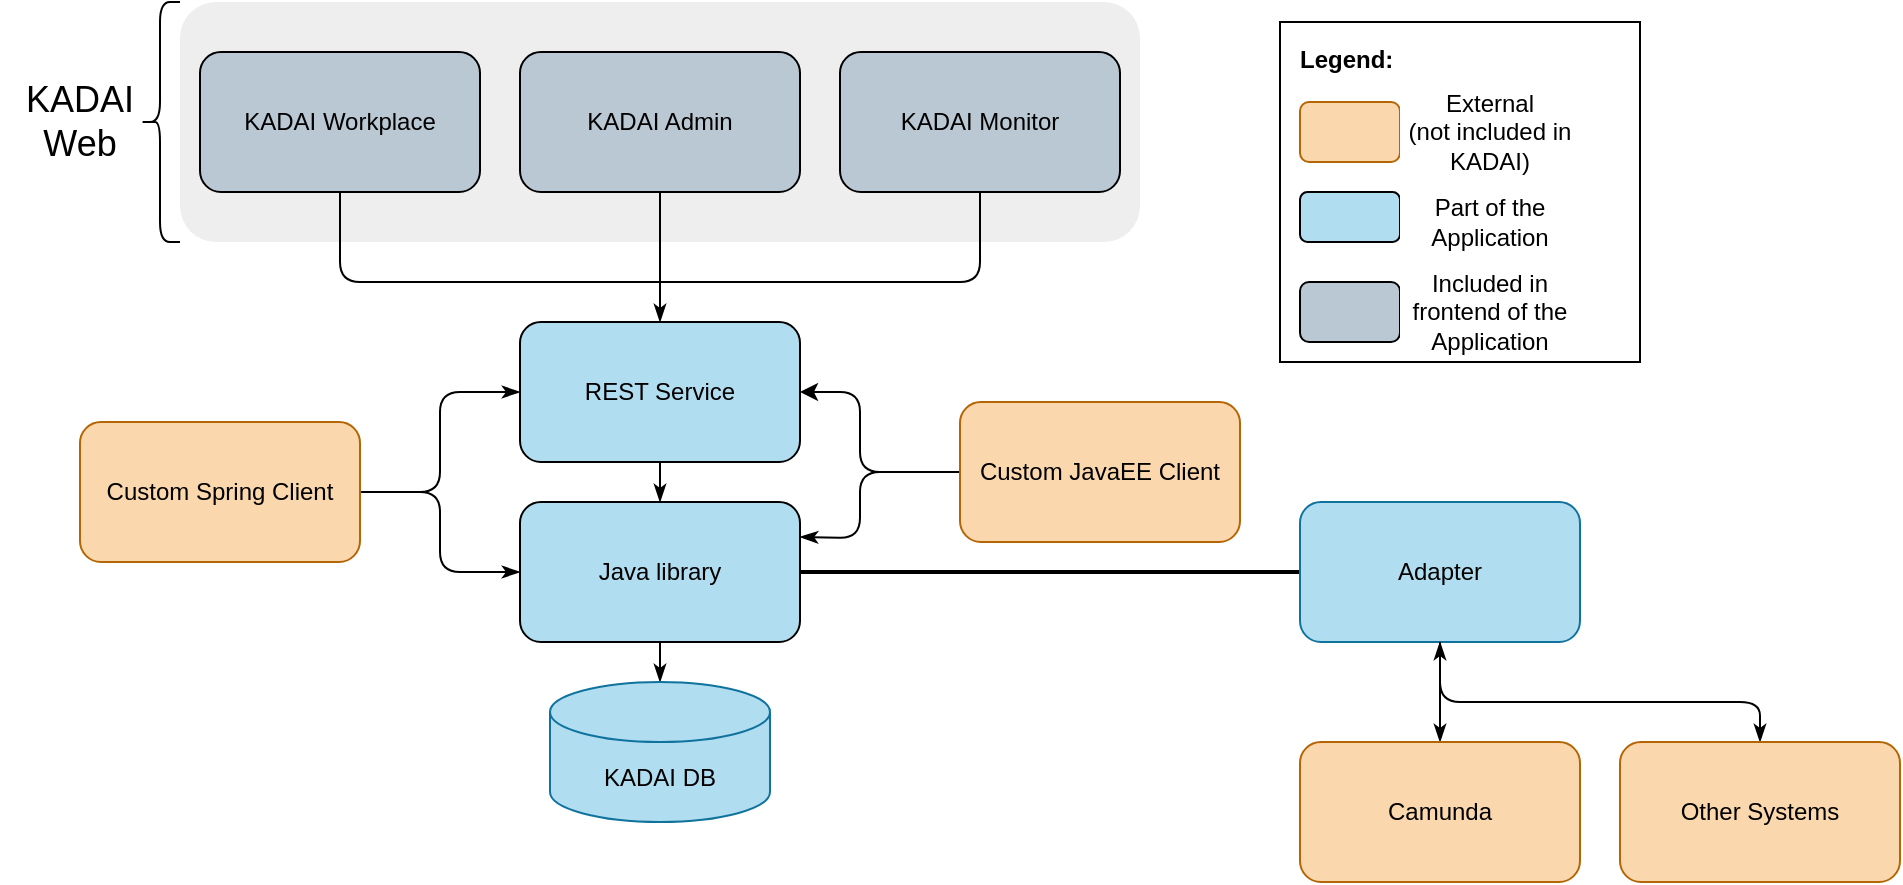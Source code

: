<mxfile>
    <diagram id="ABNCZyfbNFh-MfdMv4a-" name="Page-1">
        <mxGraphModel dx="1561" dy="566" grid="1" gridSize="10" guides="1" tooltips="1" connect="1" arrows="1" fold="1" page="1" pageScale="1" pageWidth="827" pageHeight="1169" math="0" shadow="0">
            <root>
                <mxCell id="0"/>
                <mxCell id="1" parent="0"/>
                <mxCell id="18" value="" style="rounded=1;whiteSpace=wrap;html=1;fillColor=#eeeeee;strokeColor=none;" parent="1" vertex="1">
                    <mxGeometry x="-10" width="480" height="120" as="geometry"/>
                </mxCell>
                <mxCell id="14" style="edgeStyle=none;html=1;exitX=0.5;exitY=0;exitDx=0;exitDy=0;entryX=0.5;entryY=1;entryDx=0;entryDy=0;endArrow=none;endFill=0;strokeColor=default;strokeWidth=1;startArrow=classicThin;startFill=1;" parent="1" source="5" target="7" edge="1">
                    <mxGeometry relative="1" as="geometry"/>
                </mxCell>
                <mxCell id="26" style="edgeStyle=none;html=1;exitX=1;exitY=0.5;exitDx=0;exitDy=0;fontSize=18;endArrow=none;endFill=0;strokeColor=default;strokeWidth=2;" parent="1" source="5" target="22" edge="1">
                    <mxGeometry relative="1" as="geometry"/>
                </mxCell>
                <mxCell id="38" style="edgeStyle=none;html=1;exitX=0;exitY=0.5;exitDx=0;exitDy=0;entryX=1;entryY=0.5;entryDx=0;entryDy=0;startArrow=classicThin;startFill=1;endArrow=none;endFill=0;" parent="1" source="5" target="9" edge="1">
                    <mxGeometry relative="1" as="geometry">
                        <Array as="points">
                            <mxPoint x="120" y="285"/>
                            <mxPoint x="120" y="245"/>
                        </Array>
                    </mxGeometry>
                </mxCell>
                <mxCell id="5" value="Java library" style="rounded=1;whiteSpace=wrap;html=1;fillColor=#b1ddf0;strokeColor=default;" parent="1" vertex="1">
                    <mxGeometry x="160" y="250" width="140" height="70" as="geometry"/>
                </mxCell>
                <mxCell id="13" style="edgeStyle=none;html=1;exitX=0.5;exitY=0;exitDx=0;exitDy=0;exitPerimeter=0;strokeColor=default;strokeWidth=1;endArrow=none;endFill=0;startArrow=classicThin;startFill=1;" parent="1" source="6" target="5" edge="1">
                    <mxGeometry relative="1" as="geometry"/>
                </mxCell>
                <mxCell id="6" value="KADAI DB" style="shape=cylinder3;whiteSpace=wrap;html=1;boundedLbl=1;backgroundOutline=1;size=15;fillColor=#b1ddf0;strokeColor=#10739e;" parent="1" vertex="1">
                    <mxGeometry x="175" y="340" width="110" height="70" as="geometry"/>
                </mxCell>
                <mxCell id="15" style="edgeStyle=none;html=1;exitX=0.5;exitY=0;exitDx=0;exitDy=0;entryX=0.5;entryY=1;entryDx=0;entryDy=0;endArrow=none;endFill=0;strokeColor=default;strokeWidth=1;startArrow=classicThin;startFill=1;" parent="1" source="7" target="11" edge="1">
                    <mxGeometry relative="1" as="geometry"/>
                </mxCell>
                <mxCell id="16" style="edgeStyle=none;html=1;entryX=0.5;entryY=1;entryDx=0;entryDy=0;endArrow=none;endFill=0;strokeColor=default;strokeWidth=1;" parent="1" target="12" edge="1">
                    <mxGeometry relative="1" as="geometry">
                        <mxPoint x="230" y="140" as="sourcePoint"/>
                        <Array as="points">
                            <mxPoint x="390" y="140"/>
                        </Array>
                    </mxGeometry>
                </mxCell>
                <mxCell id="17" style="edgeStyle=none;html=1;endArrow=none;endFill=0;strokeColor=default;strokeWidth=1;entryX=0.5;entryY=1;entryDx=0;entryDy=0;" parent="1" target="10" edge="1">
                    <mxGeometry relative="1" as="geometry">
                        <mxPoint x="230" y="140" as="targetPoint"/>
                        <mxPoint x="230" y="140" as="sourcePoint"/>
                        <Array as="points">
                            <mxPoint x="230" y="140"/>
                            <mxPoint x="70" y="140"/>
                        </Array>
                    </mxGeometry>
                </mxCell>
                <mxCell id="36" style="edgeStyle=none;html=1;exitX=0;exitY=0.5;exitDx=0;exitDy=0;entryX=1;entryY=0.5;entryDx=0;entryDy=0;startArrow=classicThin;startFill=1;endArrow=none;endFill=0;" parent="1" source="7" target="9" edge="1">
                    <mxGeometry relative="1" as="geometry">
                        <Array as="points">
                            <mxPoint x="120" y="195"/>
                            <mxPoint x="120" y="245"/>
                        </Array>
                    </mxGeometry>
                </mxCell>
                <mxCell id="7" value="REST Service" style="rounded=1;whiteSpace=wrap;html=1;fillColor=#b1ddf0;strokeColor=default;" parent="1" vertex="1">
                    <mxGeometry x="160" y="160" width="140" height="70" as="geometry"/>
                </mxCell>
                <mxCell id="39" style="edgeStyle=none;html=1;exitX=0;exitY=0.5;exitDx=0;exitDy=0;entryX=1;entryY=0.25;entryDx=0;entryDy=0;startArrow=none;startFill=0;endArrow=classicThin;endFill=1;" parent="1" source="8" target="5" edge="1">
                    <mxGeometry relative="1" as="geometry">
                        <Array as="points">
                            <mxPoint x="330" y="235"/>
                            <mxPoint x="330" y="268"/>
                        </Array>
                    </mxGeometry>
                </mxCell>
                <mxCell id="43" style="edgeStyle=none;html=1;exitX=0;exitY=0.5;exitDx=0;exitDy=0;entryX=1;entryY=0.5;entryDx=0;entryDy=0;" edge="1" parent="1" source="8" target="7">
                    <mxGeometry relative="1" as="geometry">
                        <Array as="points">
                            <mxPoint x="330" y="235"/>
                            <mxPoint x="330" y="195"/>
                        </Array>
                    </mxGeometry>
                </mxCell>
                <mxCell id="8" value="Custom JavaEE Client" style="rounded=1;whiteSpace=wrap;html=1;fillColor=#fad7ac;strokeColor=#b46504;" parent="1" vertex="1">
                    <mxGeometry x="380" y="200" width="140" height="70" as="geometry"/>
                </mxCell>
                <mxCell id="9" value="Custom Spring Client" style="rounded=1;whiteSpace=wrap;html=1;fillColor=#fad7ac;strokeColor=#b46504;" parent="1" vertex="1">
                    <mxGeometry x="-60" y="210" width="140" height="70" as="geometry"/>
                </mxCell>
                <mxCell id="10" value="KADAI Workplace" style="rounded=1;whiteSpace=wrap;html=1;fillColor=#bac8d3;strokeColor=default;" parent="1" vertex="1">
                    <mxGeometry y="25" width="140" height="70" as="geometry"/>
                </mxCell>
                <mxCell id="11" value="KADAI Admin" style="rounded=1;whiteSpace=wrap;html=1;fillColor=#bac8d3;strokeColor=default;" parent="1" vertex="1">
                    <mxGeometry x="160" y="25" width="140" height="70" as="geometry"/>
                </mxCell>
                <mxCell id="12" value="KADAI Monitor" style="rounded=1;whiteSpace=wrap;html=1;fillColor=#bac8d3;strokeColor=default;" parent="1" vertex="1">
                    <mxGeometry x="320" y="25" width="140" height="70" as="geometry"/>
                </mxCell>
                <mxCell id="19" value="&lt;font style=&quot;font-size: 18px&quot;&gt;KADAI Web&lt;/font&gt;" style="rounded=0;whiteSpace=wrap;html=1;fillColor=none;strokeColor=none;" parent="1" vertex="1">
                    <mxGeometry x="-100" y="40" width="80" height="40" as="geometry"/>
                </mxCell>
                <mxCell id="21" value="" style="shape=curlyBracket;whiteSpace=wrap;html=1;rounded=1;fontSize=18;strokeColor=default;" parent="1" vertex="1">
                    <mxGeometry x="-30" width="20" height="120" as="geometry"/>
                </mxCell>
                <mxCell id="22" value="Adapter" style="rounded=1;whiteSpace=wrap;html=1;fillColor=#b1ddf0;strokeColor=#10739e;" parent="1" vertex="1">
                    <mxGeometry x="550" y="250" width="140" height="70" as="geometry"/>
                </mxCell>
                <mxCell id="25" style="edgeStyle=none;html=1;exitX=0.5;exitY=0;exitDx=0;exitDy=0;entryX=0.5;entryY=1;entryDx=0;entryDy=0;fontSize=18;endArrow=classicThin;endFill=1;strokeColor=default;strokeWidth=1;startArrow=classicThin;startFill=1;" parent="1" source="23" target="22" edge="1">
                    <mxGeometry relative="1" as="geometry"/>
                </mxCell>
                <mxCell id="23" value="Camunda" style="rounded=1;whiteSpace=wrap;html=1;fillColor=#fad7ac;strokeColor=#b46504;" parent="1" vertex="1">
                    <mxGeometry x="550" y="370" width="140" height="70" as="geometry"/>
                </mxCell>
                <mxCell id="27" value="&lt;div&gt;&lt;b style=&quot;font-size: 12px&quot;&gt;Legend:&lt;/b&gt;&lt;/div&gt;" style="rounded=0;whiteSpace=wrap;html=1;fontSize=18;strokeColor=default;align=left;verticalAlign=top;spacingLeft=8;" parent="1" vertex="1">
                    <mxGeometry x="540" y="10" width="180" height="170" as="geometry"/>
                </mxCell>
                <mxCell id="28" value="" style="rounded=1;whiteSpace=wrap;html=1;fillColor=#fad7ac;strokeColor=#b46504;" parent="1" vertex="1">
                    <mxGeometry x="550" y="50" width="50" height="30" as="geometry"/>
                </mxCell>
                <mxCell id="29" value="External&lt;br&gt;(not included in KADAI)" style="rounded=0;whiteSpace=wrap;html=1;fontSize=12;strokeColor=none;" parent="1" vertex="1">
                    <mxGeometry x="600" y="50" width="90" height="30" as="geometry"/>
                </mxCell>
                <mxCell id="30" value="" style="rounded=1;whiteSpace=wrap;html=1;fillColor=#b1ddf0;strokeColor=default;" parent="1" vertex="1">
                    <mxGeometry x="550" y="95" width="50" height="25" as="geometry"/>
                </mxCell>
                <mxCell id="31" value="Part of the Application" style="rounded=0;whiteSpace=wrap;html=1;fontSize=12;strokeColor=none;" parent="1" vertex="1">
                    <mxGeometry x="600" y="95" width="90" height="30" as="geometry"/>
                </mxCell>
                <mxCell id="32" value="" style="rounded=1;whiteSpace=wrap;html=1;fillColor=#bac8d3;strokeColor=default;" parent="1" vertex="1">
                    <mxGeometry x="550" y="140" width="50" height="30" as="geometry"/>
                </mxCell>
                <mxCell id="34" value="Included in frontend of the Application" style="rounded=0;whiteSpace=wrap;html=1;fontSize=12;strokeColor=none;" parent="1" vertex="1">
                    <mxGeometry x="600" y="140" width="90" height="30" as="geometry"/>
                </mxCell>
                <mxCell id="41" style="edgeStyle=none;html=1;exitX=0.5;exitY=0;exitDx=0;exitDy=0;startArrow=classicThin;startFill=1;endArrow=none;endFill=0;" parent="1" source="40" edge="1">
                    <mxGeometry relative="1" as="geometry">
                        <mxPoint x="620" y="320" as="targetPoint"/>
                        <Array as="points">
                            <mxPoint x="780" y="350"/>
                            <mxPoint x="620" y="350"/>
                        </Array>
                    </mxGeometry>
                </mxCell>
                <mxCell id="40" value="Other Systems" style="rounded=1;whiteSpace=wrap;html=1;fillColor=#fad7ac;strokeColor=#b46504;" parent="1" vertex="1">
                    <mxGeometry x="710" y="370" width="140" height="70" as="geometry"/>
                </mxCell>
            </root>
        </mxGraphModel>
    </diagram>
</mxfile>